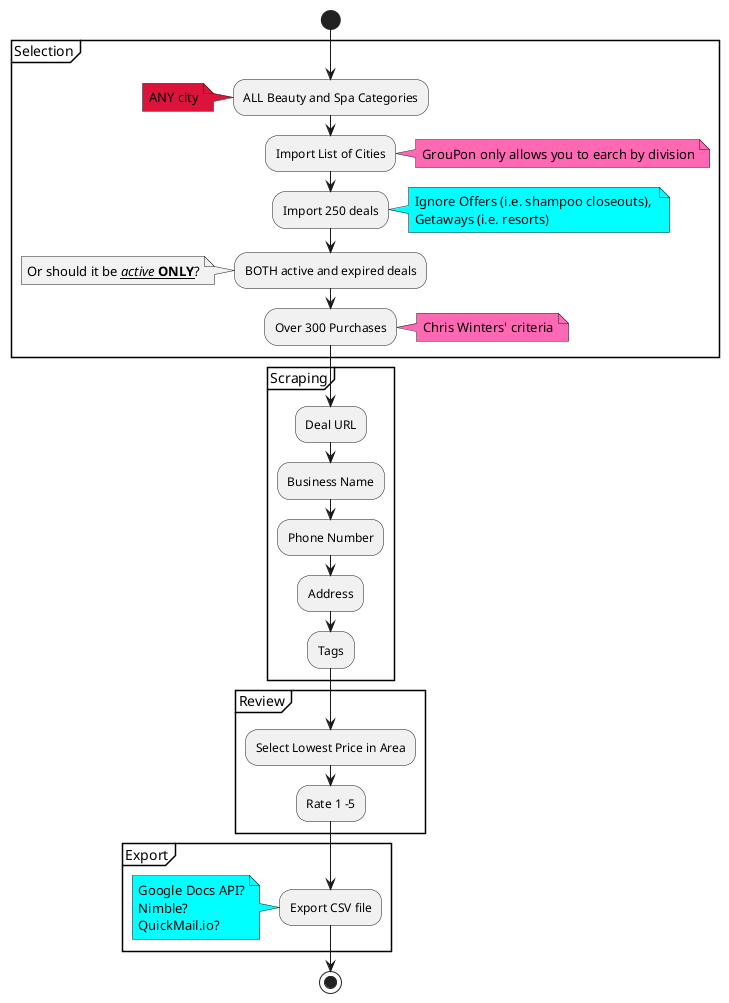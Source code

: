 @startuml
start
partition Selection {
:ALL Beauty and Spa Categories;
note left #Crimson: ANY city
:Import List of Cities;
note right #HotPink: GrouPon only allows you to earch by division
:Import 250 deals;
note right #Aqua
  Ignore Offers (i.e. shampoo closeouts), 
  Getaways (i.e. resorts)
end note
:BOTH active and expired deals;
note left #f2f2f2: Or should it be <u><i>active</i> <b>ONLY</b></u>?
:Over 300 Purchases;
note right #HotPink: Chris Winters' criteria

}
partition Scraping {
:Deal URL;
:Business Name;
:Phone Number;
:Address;
:Tags;


}

partition Review {

:Select Lowest Price in Area;
:Rate 1 -5;
}


partition Export {
:Export CSV file;
note left #Aqua
  Google Docs API?
  Nimble?
  QuickMail.io?
end note

}

stop
@enduml
